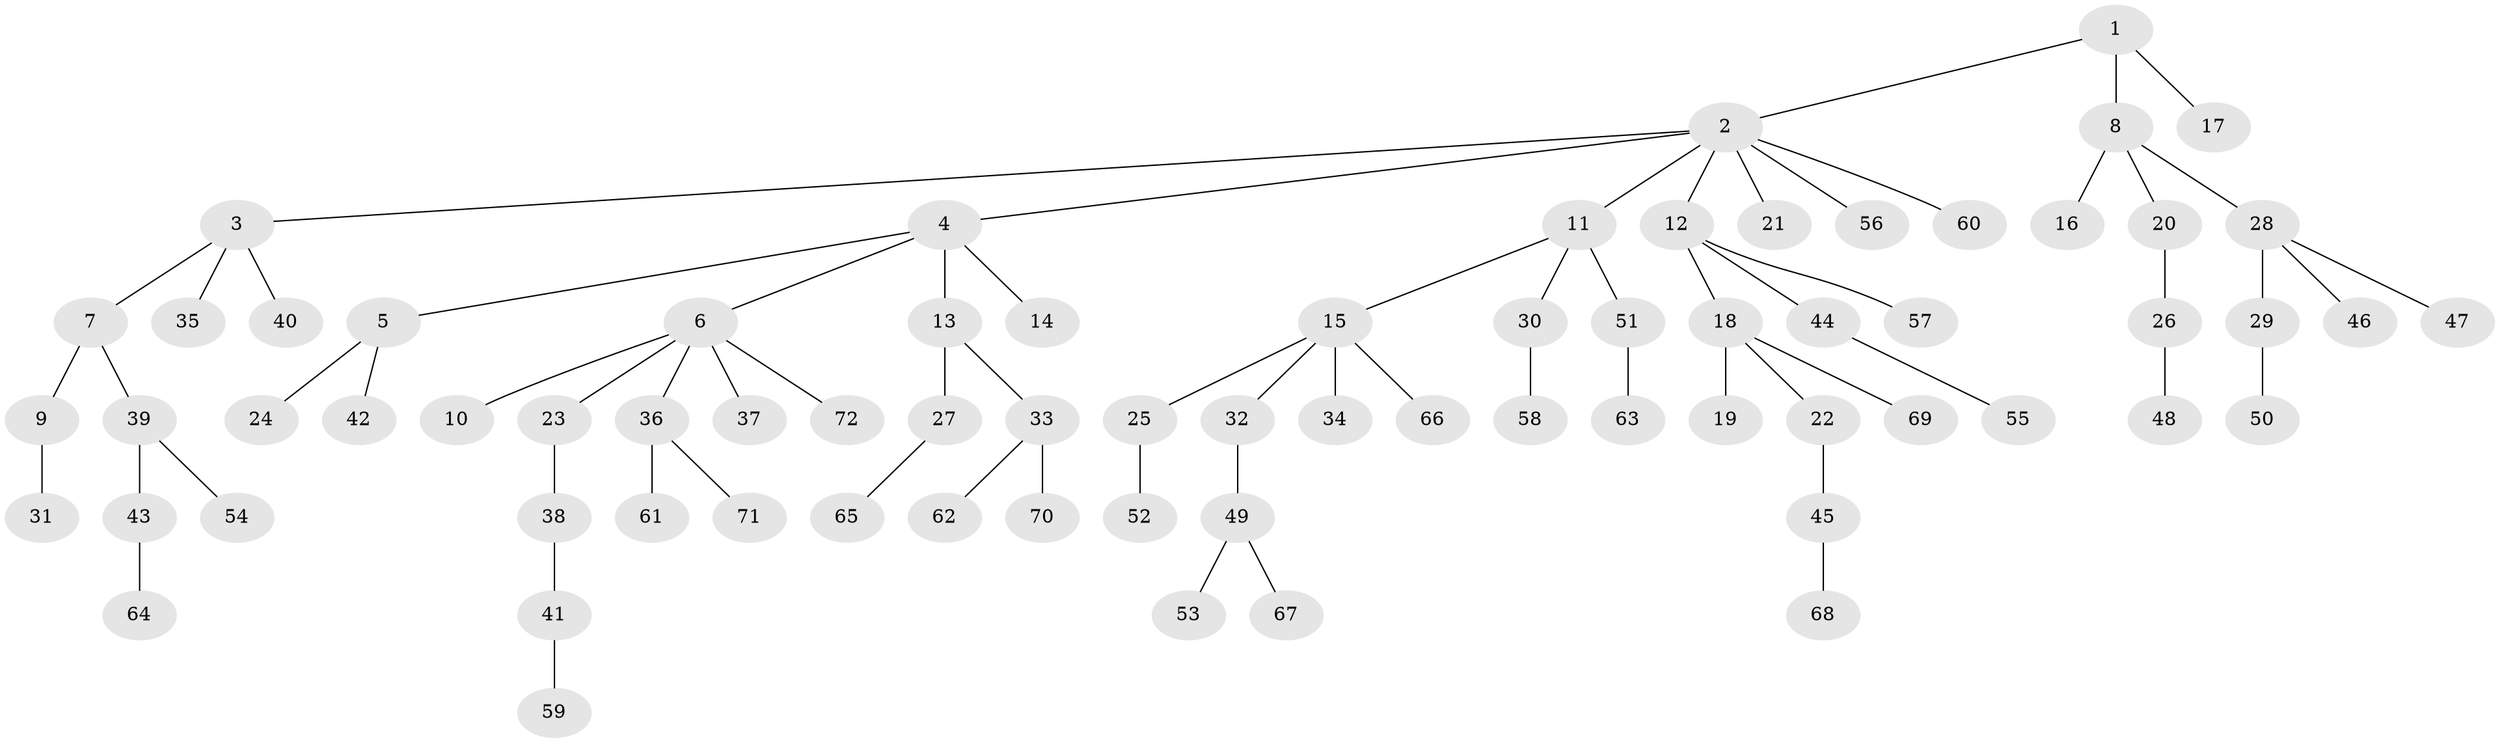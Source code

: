 // Generated by graph-tools (version 1.1) at 2025/52/03/09/25 04:52:51]
// undirected, 72 vertices, 71 edges
graph export_dot {
graph [start="1"]
  node [color=gray90,style=filled];
  1;
  2;
  3;
  4;
  5;
  6;
  7;
  8;
  9;
  10;
  11;
  12;
  13;
  14;
  15;
  16;
  17;
  18;
  19;
  20;
  21;
  22;
  23;
  24;
  25;
  26;
  27;
  28;
  29;
  30;
  31;
  32;
  33;
  34;
  35;
  36;
  37;
  38;
  39;
  40;
  41;
  42;
  43;
  44;
  45;
  46;
  47;
  48;
  49;
  50;
  51;
  52;
  53;
  54;
  55;
  56;
  57;
  58;
  59;
  60;
  61;
  62;
  63;
  64;
  65;
  66;
  67;
  68;
  69;
  70;
  71;
  72;
  1 -- 2;
  1 -- 8;
  1 -- 17;
  2 -- 3;
  2 -- 4;
  2 -- 11;
  2 -- 12;
  2 -- 21;
  2 -- 56;
  2 -- 60;
  3 -- 7;
  3 -- 35;
  3 -- 40;
  4 -- 5;
  4 -- 6;
  4 -- 13;
  4 -- 14;
  5 -- 24;
  5 -- 42;
  6 -- 10;
  6 -- 23;
  6 -- 36;
  6 -- 37;
  6 -- 72;
  7 -- 9;
  7 -- 39;
  8 -- 16;
  8 -- 20;
  8 -- 28;
  9 -- 31;
  11 -- 15;
  11 -- 30;
  11 -- 51;
  12 -- 18;
  12 -- 44;
  12 -- 57;
  13 -- 27;
  13 -- 33;
  15 -- 25;
  15 -- 32;
  15 -- 34;
  15 -- 66;
  18 -- 19;
  18 -- 22;
  18 -- 69;
  20 -- 26;
  22 -- 45;
  23 -- 38;
  25 -- 52;
  26 -- 48;
  27 -- 65;
  28 -- 29;
  28 -- 46;
  28 -- 47;
  29 -- 50;
  30 -- 58;
  32 -- 49;
  33 -- 62;
  33 -- 70;
  36 -- 61;
  36 -- 71;
  38 -- 41;
  39 -- 43;
  39 -- 54;
  41 -- 59;
  43 -- 64;
  44 -- 55;
  45 -- 68;
  49 -- 53;
  49 -- 67;
  51 -- 63;
}
